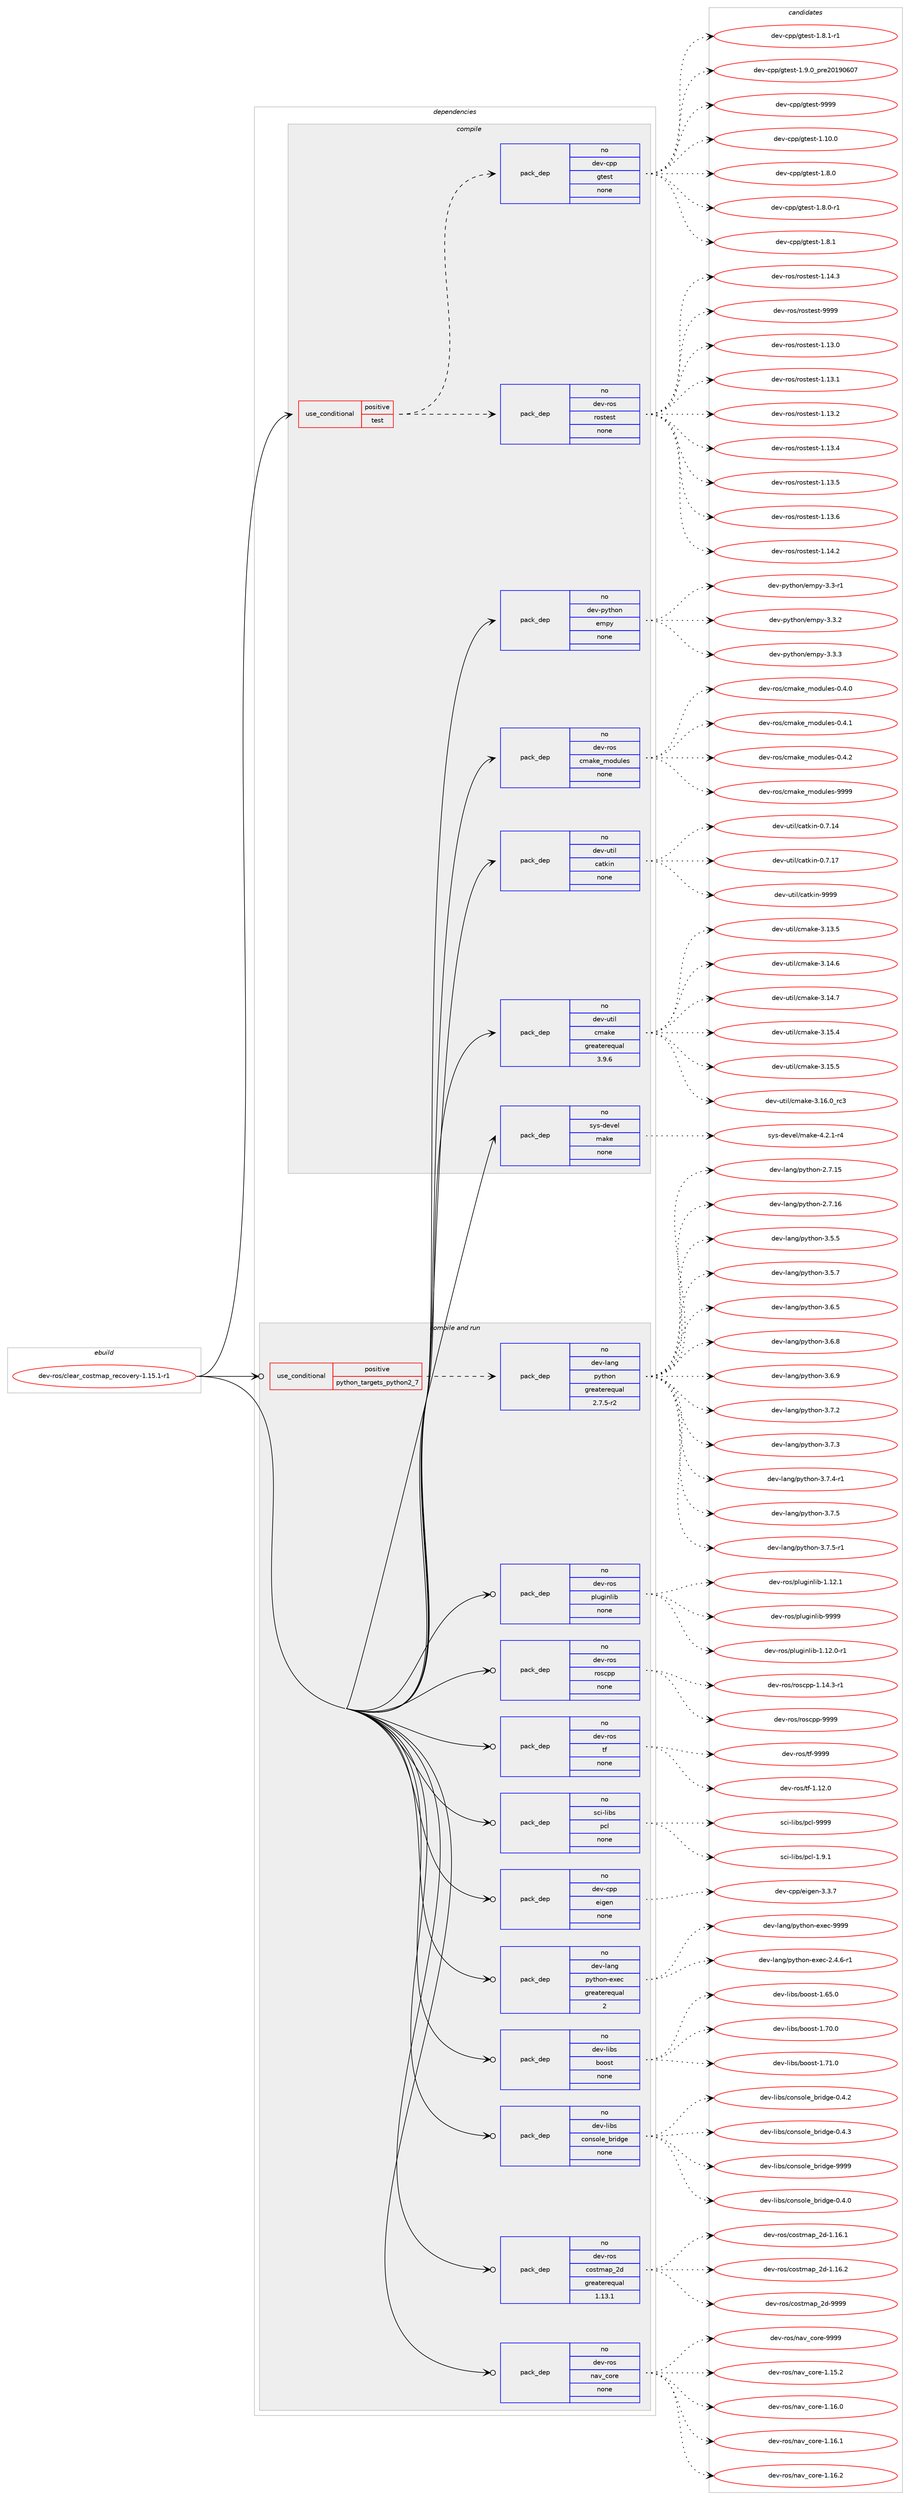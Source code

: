 digraph prolog {

# *************
# Graph options
# *************

newrank=true;
concentrate=true;
compound=true;
graph [rankdir=LR,fontname=Helvetica,fontsize=10,ranksep=1.5];#, ranksep=2.5, nodesep=0.2];
edge  [arrowhead=vee];
node  [fontname=Helvetica,fontsize=10];

# **********
# The ebuild
# **********

subgraph cluster_leftcol {
color=gray;
rank=same;
label=<<i>ebuild</i>>;
id [label="dev-ros/clear_costmap_recovery-1.15.1-r1", color=red, width=4, href="../dev-ros/clear_costmap_recovery-1.15.1-r1.svg"];
}

# ****************
# The dependencies
# ****************

subgraph cluster_midcol {
color=gray;
label=<<i>dependencies</i>>;
subgraph cluster_compile {
fillcolor="#eeeeee";
style=filled;
label=<<i>compile</i>>;
subgraph cond152854 {
dependency649508 [label=<<TABLE BORDER="0" CELLBORDER="1" CELLSPACING="0" CELLPADDING="4"><TR><TD ROWSPAN="3" CELLPADDING="10">use_conditional</TD></TR><TR><TD>positive</TD></TR><TR><TD>test</TD></TR></TABLE>>, shape=none, color=red];
subgraph pack484748 {
dependency649509 [label=<<TABLE BORDER="0" CELLBORDER="1" CELLSPACING="0" CELLPADDING="4" WIDTH="220"><TR><TD ROWSPAN="6" CELLPADDING="30">pack_dep</TD></TR><TR><TD WIDTH="110">no</TD></TR><TR><TD>dev-ros</TD></TR><TR><TD>rostest</TD></TR><TR><TD>none</TD></TR><TR><TD></TD></TR></TABLE>>, shape=none, color=blue];
}
dependency649508:e -> dependency649509:w [weight=20,style="dashed",arrowhead="vee"];
subgraph pack484749 {
dependency649510 [label=<<TABLE BORDER="0" CELLBORDER="1" CELLSPACING="0" CELLPADDING="4" WIDTH="220"><TR><TD ROWSPAN="6" CELLPADDING="30">pack_dep</TD></TR><TR><TD WIDTH="110">no</TD></TR><TR><TD>dev-cpp</TD></TR><TR><TD>gtest</TD></TR><TR><TD>none</TD></TR><TR><TD></TD></TR></TABLE>>, shape=none, color=blue];
}
dependency649508:e -> dependency649510:w [weight=20,style="dashed",arrowhead="vee"];
}
id:e -> dependency649508:w [weight=20,style="solid",arrowhead="vee"];
subgraph pack484750 {
dependency649511 [label=<<TABLE BORDER="0" CELLBORDER="1" CELLSPACING="0" CELLPADDING="4" WIDTH="220"><TR><TD ROWSPAN="6" CELLPADDING="30">pack_dep</TD></TR><TR><TD WIDTH="110">no</TD></TR><TR><TD>dev-python</TD></TR><TR><TD>empy</TD></TR><TR><TD>none</TD></TR><TR><TD></TD></TR></TABLE>>, shape=none, color=blue];
}
id:e -> dependency649511:w [weight=20,style="solid",arrowhead="vee"];
subgraph pack484751 {
dependency649512 [label=<<TABLE BORDER="0" CELLBORDER="1" CELLSPACING="0" CELLPADDING="4" WIDTH="220"><TR><TD ROWSPAN="6" CELLPADDING="30">pack_dep</TD></TR><TR><TD WIDTH="110">no</TD></TR><TR><TD>dev-ros</TD></TR><TR><TD>cmake_modules</TD></TR><TR><TD>none</TD></TR><TR><TD></TD></TR></TABLE>>, shape=none, color=blue];
}
id:e -> dependency649512:w [weight=20,style="solid",arrowhead="vee"];
subgraph pack484752 {
dependency649513 [label=<<TABLE BORDER="0" CELLBORDER="1" CELLSPACING="0" CELLPADDING="4" WIDTH="220"><TR><TD ROWSPAN="6" CELLPADDING="30">pack_dep</TD></TR><TR><TD WIDTH="110">no</TD></TR><TR><TD>dev-util</TD></TR><TR><TD>catkin</TD></TR><TR><TD>none</TD></TR><TR><TD></TD></TR></TABLE>>, shape=none, color=blue];
}
id:e -> dependency649513:w [weight=20,style="solid",arrowhead="vee"];
subgraph pack484753 {
dependency649514 [label=<<TABLE BORDER="0" CELLBORDER="1" CELLSPACING="0" CELLPADDING="4" WIDTH="220"><TR><TD ROWSPAN="6" CELLPADDING="30">pack_dep</TD></TR><TR><TD WIDTH="110">no</TD></TR><TR><TD>dev-util</TD></TR><TR><TD>cmake</TD></TR><TR><TD>greaterequal</TD></TR><TR><TD>3.9.6</TD></TR></TABLE>>, shape=none, color=blue];
}
id:e -> dependency649514:w [weight=20,style="solid",arrowhead="vee"];
subgraph pack484754 {
dependency649515 [label=<<TABLE BORDER="0" CELLBORDER="1" CELLSPACING="0" CELLPADDING="4" WIDTH="220"><TR><TD ROWSPAN="6" CELLPADDING="30">pack_dep</TD></TR><TR><TD WIDTH="110">no</TD></TR><TR><TD>sys-devel</TD></TR><TR><TD>make</TD></TR><TR><TD>none</TD></TR><TR><TD></TD></TR></TABLE>>, shape=none, color=blue];
}
id:e -> dependency649515:w [weight=20,style="solid",arrowhead="vee"];
}
subgraph cluster_compileandrun {
fillcolor="#eeeeee";
style=filled;
label=<<i>compile and run</i>>;
subgraph cond152855 {
dependency649516 [label=<<TABLE BORDER="0" CELLBORDER="1" CELLSPACING="0" CELLPADDING="4"><TR><TD ROWSPAN="3" CELLPADDING="10">use_conditional</TD></TR><TR><TD>positive</TD></TR><TR><TD>python_targets_python2_7</TD></TR></TABLE>>, shape=none, color=red];
subgraph pack484755 {
dependency649517 [label=<<TABLE BORDER="0" CELLBORDER="1" CELLSPACING="0" CELLPADDING="4" WIDTH="220"><TR><TD ROWSPAN="6" CELLPADDING="30">pack_dep</TD></TR><TR><TD WIDTH="110">no</TD></TR><TR><TD>dev-lang</TD></TR><TR><TD>python</TD></TR><TR><TD>greaterequal</TD></TR><TR><TD>2.7.5-r2</TD></TR></TABLE>>, shape=none, color=blue];
}
dependency649516:e -> dependency649517:w [weight=20,style="dashed",arrowhead="vee"];
}
id:e -> dependency649516:w [weight=20,style="solid",arrowhead="odotvee"];
subgraph pack484756 {
dependency649518 [label=<<TABLE BORDER="0" CELLBORDER="1" CELLSPACING="0" CELLPADDING="4" WIDTH="220"><TR><TD ROWSPAN="6" CELLPADDING="30">pack_dep</TD></TR><TR><TD WIDTH="110">no</TD></TR><TR><TD>dev-cpp</TD></TR><TR><TD>eigen</TD></TR><TR><TD>none</TD></TR><TR><TD></TD></TR></TABLE>>, shape=none, color=blue];
}
id:e -> dependency649518:w [weight=20,style="solid",arrowhead="odotvee"];
subgraph pack484757 {
dependency649519 [label=<<TABLE BORDER="0" CELLBORDER="1" CELLSPACING="0" CELLPADDING="4" WIDTH="220"><TR><TD ROWSPAN="6" CELLPADDING="30">pack_dep</TD></TR><TR><TD WIDTH="110">no</TD></TR><TR><TD>dev-lang</TD></TR><TR><TD>python-exec</TD></TR><TR><TD>greaterequal</TD></TR><TR><TD>2</TD></TR></TABLE>>, shape=none, color=blue];
}
id:e -> dependency649519:w [weight=20,style="solid",arrowhead="odotvee"];
subgraph pack484758 {
dependency649520 [label=<<TABLE BORDER="0" CELLBORDER="1" CELLSPACING="0" CELLPADDING="4" WIDTH="220"><TR><TD ROWSPAN="6" CELLPADDING="30">pack_dep</TD></TR><TR><TD WIDTH="110">no</TD></TR><TR><TD>dev-libs</TD></TR><TR><TD>boost</TD></TR><TR><TD>none</TD></TR><TR><TD></TD></TR></TABLE>>, shape=none, color=blue];
}
id:e -> dependency649520:w [weight=20,style="solid",arrowhead="odotvee"];
subgraph pack484759 {
dependency649521 [label=<<TABLE BORDER="0" CELLBORDER="1" CELLSPACING="0" CELLPADDING="4" WIDTH="220"><TR><TD ROWSPAN="6" CELLPADDING="30">pack_dep</TD></TR><TR><TD WIDTH="110">no</TD></TR><TR><TD>dev-libs</TD></TR><TR><TD>console_bridge</TD></TR><TR><TD>none</TD></TR><TR><TD></TD></TR></TABLE>>, shape=none, color=blue];
}
id:e -> dependency649521:w [weight=20,style="solid",arrowhead="odotvee"];
subgraph pack484760 {
dependency649522 [label=<<TABLE BORDER="0" CELLBORDER="1" CELLSPACING="0" CELLPADDING="4" WIDTH="220"><TR><TD ROWSPAN="6" CELLPADDING="30">pack_dep</TD></TR><TR><TD WIDTH="110">no</TD></TR><TR><TD>dev-ros</TD></TR><TR><TD>costmap_2d</TD></TR><TR><TD>greaterequal</TD></TR><TR><TD>1.13.1</TD></TR></TABLE>>, shape=none, color=blue];
}
id:e -> dependency649522:w [weight=20,style="solid",arrowhead="odotvee"];
subgraph pack484761 {
dependency649523 [label=<<TABLE BORDER="0" CELLBORDER="1" CELLSPACING="0" CELLPADDING="4" WIDTH="220"><TR><TD ROWSPAN="6" CELLPADDING="30">pack_dep</TD></TR><TR><TD WIDTH="110">no</TD></TR><TR><TD>dev-ros</TD></TR><TR><TD>nav_core</TD></TR><TR><TD>none</TD></TR><TR><TD></TD></TR></TABLE>>, shape=none, color=blue];
}
id:e -> dependency649523:w [weight=20,style="solid",arrowhead="odotvee"];
subgraph pack484762 {
dependency649524 [label=<<TABLE BORDER="0" CELLBORDER="1" CELLSPACING="0" CELLPADDING="4" WIDTH="220"><TR><TD ROWSPAN="6" CELLPADDING="30">pack_dep</TD></TR><TR><TD WIDTH="110">no</TD></TR><TR><TD>dev-ros</TD></TR><TR><TD>pluginlib</TD></TR><TR><TD>none</TD></TR><TR><TD></TD></TR></TABLE>>, shape=none, color=blue];
}
id:e -> dependency649524:w [weight=20,style="solid",arrowhead="odotvee"];
subgraph pack484763 {
dependency649525 [label=<<TABLE BORDER="0" CELLBORDER="1" CELLSPACING="0" CELLPADDING="4" WIDTH="220"><TR><TD ROWSPAN="6" CELLPADDING="30">pack_dep</TD></TR><TR><TD WIDTH="110">no</TD></TR><TR><TD>dev-ros</TD></TR><TR><TD>roscpp</TD></TR><TR><TD>none</TD></TR><TR><TD></TD></TR></TABLE>>, shape=none, color=blue];
}
id:e -> dependency649525:w [weight=20,style="solid",arrowhead="odotvee"];
subgraph pack484764 {
dependency649526 [label=<<TABLE BORDER="0" CELLBORDER="1" CELLSPACING="0" CELLPADDING="4" WIDTH="220"><TR><TD ROWSPAN="6" CELLPADDING="30">pack_dep</TD></TR><TR><TD WIDTH="110">no</TD></TR><TR><TD>dev-ros</TD></TR><TR><TD>tf</TD></TR><TR><TD>none</TD></TR><TR><TD></TD></TR></TABLE>>, shape=none, color=blue];
}
id:e -> dependency649526:w [weight=20,style="solid",arrowhead="odotvee"];
subgraph pack484765 {
dependency649527 [label=<<TABLE BORDER="0" CELLBORDER="1" CELLSPACING="0" CELLPADDING="4" WIDTH="220"><TR><TD ROWSPAN="6" CELLPADDING="30">pack_dep</TD></TR><TR><TD WIDTH="110">no</TD></TR><TR><TD>sci-libs</TD></TR><TR><TD>pcl</TD></TR><TR><TD>none</TD></TR><TR><TD></TD></TR></TABLE>>, shape=none, color=blue];
}
id:e -> dependency649527:w [weight=20,style="solid",arrowhead="odotvee"];
}
subgraph cluster_run {
fillcolor="#eeeeee";
style=filled;
label=<<i>run</i>>;
}
}

# **************
# The candidates
# **************

subgraph cluster_choices {
rank=same;
color=gray;
label=<<i>candidates</i>>;

subgraph choice484748 {
color=black;
nodesep=1;
choice100101118451141111154711411111511610111511645494649514648 [label="dev-ros/rostest-1.13.0", color=red, width=4,href="../dev-ros/rostest-1.13.0.svg"];
choice100101118451141111154711411111511610111511645494649514649 [label="dev-ros/rostest-1.13.1", color=red, width=4,href="../dev-ros/rostest-1.13.1.svg"];
choice100101118451141111154711411111511610111511645494649514650 [label="dev-ros/rostest-1.13.2", color=red, width=4,href="../dev-ros/rostest-1.13.2.svg"];
choice100101118451141111154711411111511610111511645494649514652 [label="dev-ros/rostest-1.13.4", color=red, width=4,href="../dev-ros/rostest-1.13.4.svg"];
choice100101118451141111154711411111511610111511645494649514653 [label="dev-ros/rostest-1.13.5", color=red, width=4,href="../dev-ros/rostest-1.13.5.svg"];
choice100101118451141111154711411111511610111511645494649514654 [label="dev-ros/rostest-1.13.6", color=red, width=4,href="../dev-ros/rostest-1.13.6.svg"];
choice100101118451141111154711411111511610111511645494649524650 [label="dev-ros/rostest-1.14.2", color=red, width=4,href="../dev-ros/rostest-1.14.2.svg"];
choice100101118451141111154711411111511610111511645494649524651 [label="dev-ros/rostest-1.14.3", color=red, width=4,href="../dev-ros/rostest-1.14.3.svg"];
choice10010111845114111115471141111151161011151164557575757 [label="dev-ros/rostest-9999", color=red, width=4,href="../dev-ros/rostest-9999.svg"];
dependency649509:e -> choice100101118451141111154711411111511610111511645494649514648:w [style=dotted,weight="100"];
dependency649509:e -> choice100101118451141111154711411111511610111511645494649514649:w [style=dotted,weight="100"];
dependency649509:e -> choice100101118451141111154711411111511610111511645494649514650:w [style=dotted,weight="100"];
dependency649509:e -> choice100101118451141111154711411111511610111511645494649514652:w [style=dotted,weight="100"];
dependency649509:e -> choice100101118451141111154711411111511610111511645494649514653:w [style=dotted,weight="100"];
dependency649509:e -> choice100101118451141111154711411111511610111511645494649514654:w [style=dotted,weight="100"];
dependency649509:e -> choice100101118451141111154711411111511610111511645494649524650:w [style=dotted,weight="100"];
dependency649509:e -> choice100101118451141111154711411111511610111511645494649524651:w [style=dotted,weight="100"];
dependency649509:e -> choice10010111845114111115471141111151161011151164557575757:w [style=dotted,weight="100"];
}
subgraph choice484749 {
color=black;
nodesep=1;
choice10010111845991121124710311610111511645494649484648 [label="dev-cpp/gtest-1.10.0", color=red, width=4,href="../dev-cpp/gtest-1.10.0.svg"];
choice100101118459911211247103116101115116454946564648 [label="dev-cpp/gtest-1.8.0", color=red, width=4,href="../dev-cpp/gtest-1.8.0.svg"];
choice1001011184599112112471031161011151164549465646484511449 [label="dev-cpp/gtest-1.8.0-r1", color=red, width=4,href="../dev-cpp/gtest-1.8.0-r1.svg"];
choice100101118459911211247103116101115116454946564649 [label="dev-cpp/gtest-1.8.1", color=red, width=4,href="../dev-cpp/gtest-1.8.1.svg"];
choice1001011184599112112471031161011151164549465646494511449 [label="dev-cpp/gtest-1.8.1-r1", color=red, width=4,href="../dev-cpp/gtest-1.8.1-r1.svg"];
choice100101118459911211247103116101115116454946574648951121141015048495748544855 [label="dev-cpp/gtest-1.9.0_pre20190607", color=red, width=4,href="../dev-cpp/gtest-1.9.0_pre20190607.svg"];
choice1001011184599112112471031161011151164557575757 [label="dev-cpp/gtest-9999", color=red, width=4,href="../dev-cpp/gtest-9999.svg"];
dependency649510:e -> choice10010111845991121124710311610111511645494649484648:w [style=dotted,weight="100"];
dependency649510:e -> choice100101118459911211247103116101115116454946564648:w [style=dotted,weight="100"];
dependency649510:e -> choice1001011184599112112471031161011151164549465646484511449:w [style=dotted,weight="100"];
dependency649510:e -> choice100101118459911211247103116101115116454946564649:w [style=dotted,weight="100"];
dependency649510:e -> choice1001011184599112112471031161011151164549465646494511449:w [style=dotted,weight="100"];
dependency649510:e -> choice100101118459911211247103116101115116454946574648951121141015048495748544855:w [style=dotted,weight="100"];
dependency649510:e -> choice1001011184599112112471031161011151164557575757:w [style=dotted,weight="100"];
}
subgraph choice484750 {
color=black;
nodesep=1;
choice1001011184511212111610411111047101109112121455146514511449 [label="dev-python/empy-3.3-r1", color=red, width=4,href="../dev-python/empy-3.3-r1.svg"];
choice1001011184511212111610411111047101109112121455146514650 [label="dev-python/empy-3.3.2", color=red, width=4,href="../dev-python/empy-3.3.2.svg"];
choice1001011184511212111610411111047101109112121455146514651 [label="dev-python/empy-3.3.3", color=red, width=4,href="../dev-python/empy-3.3.3.svg"];
dependency649511:e -> choice1001011184511212111610411111047101109112121455146514511449:w [style=dotted,weight="100"];
dependency649511:e -> choice1001011184511212111610411111047101109112121455146514650:w [style=dotted,weight="100"];
dependency649511:e -> choice1001011184511212111610411111047101109112121455146514651:w [style=dotted,weight="100"];
}
subgraph choice484751 {
color=black;
nodesep=1;
choice1001011184511411111547991099710710195109111100117108101115454846524648 [label="dev-ros/cmake_modules-0.4.0", color=red, width=4,href="../dev-ros/cmake_modules-0.4.0.svg"];
choice1001011184511411111547991099710710195109111100117108101115454846524649 [label="dev-ros/cmake_modules-0.4.1", color=red, width=4,href="../dev-ros/cmake_modules-0.4.1.svg"];
choice1001011184511411111547991099710710195109111100117108101115454846524650 [label="dev-ros/cmake_modules-0.4.2", color=red, width=4,href="../dev-ros/cmake_modules-0.4.2.svg"];
choice10010111845114111115479910997107101951091111001171081011154557575757 [label="dev-ros/cmake_modules-9999", color=red, width=4,href="../dev-ros/cmake_modules-9999.svg"];
dependency649512:e -> choice1001011184511411111547991099710710195109111100117108101115454846524648:w [style=dotted,weight="100"];
dependency649512:e -> choice1001011184511411111547991099710710195109111100117108101115454846524649:w [style=dotted,weight="100"];
dependency649512:e -> choice1001011184511411111547991099710710195109111100117108101115454846524650:w [style=dotted,weight="100"];
dependency649512:e -> choice10010111845114111115479910997107101951091111001171081011154557575757:w [style=dotted,weight="100"];
}
subgraph choice484752 {
color=black;
nodesep=1;
choice1001011184511711610510847999711610710511045484655464952 [label="dev-util/catkin-0.7.14", color=red, width=4,href="../dev-util/catkin-0.7.14.svg"];
choice1001011184511711610510847999711610710511045484655464955 [label="dev-util/catkin-0.7.17", color=red, width=4,href="../dev-util/catkin-0.7.17.svg"];
choice100101118451171161051084799971161071051104557575757 [label="dev-util/catkin-9999", color=red, width=4,href="../dev-util/catkin-9999.svg"];
dependency649513:e -> choice1001011184511711610510847999711610710511045484655464952:w [style=dotted,weight="100"];
dependency649513:e -> choice1001011184511711610510847999711610710511045484655464955:w [style=dotted,weight="100"];
dependency649513:e -> choice100101118451171161051084799971161071051104557575757:w [style=dotted,weight="100"];
}
subgraph choice484753 {
color=black;
nodesep=1;
choice1001011184511711610510847991099710710145514649514653 [label="dev-util/cmake-3.13.5", color=red, width=4,href="../dev-util/cmake-3.13.5.svg"];
choice1001011184511711610510847991099710710145514649524654 [label="dev-util/cmake-3.14.6", color=red, width=4,href="../dev-util/cmake-3.14.6.svg"];
choice1001011184511711610510847991099710710145514649524655 [label="dev-util/cmake-3.14.7", color=red, width=4,href="../dev-util/cmake-3.14.7.svg"];
choice1001011184511711610510847991099710710145514649534652 [label="dev-util/cmake-3.15.4", color=red, width=4,href="../dev-util/cmake-3.15.4.svg"];
choice1001011184511711610510847991099710710145514649534653 [label="dev-util/cmake-3.15.5", color=red, width=4,href="../dev-util/cmake-3.15.5.svg"];
choice1001011184511711610510847991099710710145514649544648951149951 [label="dev-util/cmake-3.16.0_rc3", color=red, width=4,href="../dev-util/cmake-3.16.0_rc3.svg"];
dependency649514:e -> choice1001011184511711610510847991099710710145514649514653:w [style=dotted,weight="100"];
dependency649514:e -> choice1001011184511711610510847991099710710145514649524654:w [style=dotted,weight="100"];
dependency649514:e -> choice1001011184511711610510847991099710710145514649524655:w [style=dotted,weight="100"];
dependency649514:e -> choice1001011184511711610510847991099710710145514649534652:w [style=dotted,weight="100"];
dependency649514:e -> choice1001011184511711610510847991099710710145514649534653:w [style=dotted,weight="100"];
dependency649514:e -> choice1001011184511711610510847991099710710145514649544648951149951:w [style=dotted,weight="100"];
}
subgraph choice484754 {
color=black;
nodesep=1;
choice1151211154510010111810110847109971071014552465046494511452 [label="sys-devel/make-4.2.1-r4", color=red, width=4,href="../sys-devel/make-4.2.1-r4.svg"];
dependency649515:e -> choice1151211154510010111810110847109971071014552465046494511452:w [style=dotted,weight="100"];
}
subgraph choice484755 {
color=black;
nodesep=1;
choice10010111845108971101034711212111610411111045504655464953 [label="dev-lang/python-2.7.15", color=red, width=4,href="../dev-lang/python-2.7.15.svg"];
choice10010111845108971101034711212111610411111045504655464954 [label="dev-lang/python-2.7.16", color=red, width=4,href="../dev-lang/python-2.7.16.svg"];
choice100101118451089711010347112121116104111110455146534653 [label="dev-lang/python-3.5.5", color=red, width=4,href="../dev-lang/python-3.5.5.svg"];
choice100101118451089711010347112121116104111110455146534655 [label="dev-lang/python-3.5.7", color=red, width=4,href="../dev-lang/python-3.5.7.svg"];
choice100101118451089711010347112121116104111110455146544653 [label="dev-lang/python-3.6.5", color=red, width=4,href="../dev-lang/python-3.6.5.svg"];
choice100101118451089711010347112121116104111110455146544656 [label="dev-lang/python-3.6.8", color=red, width=4,href="../dev-lang/python-3.6.8.svg"];
choice100101118451089711010347112121116104111110455146544657 [label="dev-lang/python-3.6.9", color=red, width=4,href="../dev-lang/python-3.6.9.svg"];
choice100101118451089711010347112121116104111110455146554650 [label="dev-lang/python-3.7.2", color=red, width=4,href="../dev-lang/python-3.7.2.svg"];
choice100101118451089711010347112121116104111110455146554651 [label="dev-lang/python-3.7.3", color=red, width=4,href="../dev-lang/python-3.7.3.svg"];
choice1001011184510897110103471121211161041111104551465546524511449 [label="dev-lang/python-3.7.4-r1", color=red, width=4,href="../dev-lang/python-3.7.4-r1.svg"];
choice100101118451089711010347112121116104111110455146554653 [label="dev-lang/python-3.7.5", color=red, width=4,href="../dev-lang/python-3.7.5.svg"];
choice1001011184510897110103471121211161041111104551465546534511449 [label="dev-lang/python-3.7.5-r1", color=red, width=4,href="../dev-lang/python-3.7.5-r1.svg"];
dependency649517:e -> choice10010111845108971101034711212111610411111045504655464953:w [style=dotted,weight="100"];
dependency649517:e -> choice10010111845108971101034711212111610411111045504655464954:w [style=dotted,weight="100"];
dependency649517:e -> choice100101118451089711010347112121116104111110455146534653:w [style=dotted,weight="100"];
dependency649517:e -> choice100101118451089711010347112121116104111110455146534655:w [style=dotted,weight="100"];
dependency649517:e -> choice100101118451089711010347112121116104111110455146544653:w [style=dotted,weight="100"];
dependency649517:e -> choice100101118451089711010347112121116104111110455146544656:w [style=dotted,weight="100"];
dependency649517:e -> choice100101118451089711010347112121116104111110455146544657:w [style=dotted,weight="100"];
dependency649517:e -> choice100101118451089711010347112121116104111110455146554650:w [style=dotted,weight="100"];
dependency649517:e -> choice100101118451089711010347112121116104111110455146554651:w [style=dotted,weight="100"];
dependency649517:e -> choice1001011184510897110103471121211161041111104551465546524511449:w [style=dotted,weight="100"];
dependency649517:e -> choice100101118451089711010347112121116104111110455146554653:w [style=dotted,weight="100"];
dependency649517:e -> choice1001011184510897110103471121211161041111104551465546534511449:w [style=dotted,weight="100"];
}
subgraph choice484756 {
color=black;
nodesep=1;
choice100101118459911211247101105103101110455146514655 [label="dev-cpp/eigen-3.3.7", color=red, width=4,href="../dev-cpp/eigen-3.3.7.svg"];
dependency649518:e -> choice100101118459911211247101105103101110455146514655:w [style=dotted,weight="100"];
}
subgraph choice484757 {
color=black;
nodesep=1;
choice10010111845108971101034711212111610411111045101120101994550465246544511449 [label="dev-lang/python-exec-2.4.6-r1", color=red, width=4,href="../dev-lang/python-exec-2.4.6-r1.svg"];
choice10010111845108971101034711212111610411111045101120101994557575757 [label="dev-lang/python-exec-9999", color=red, width=4,href="../dev-lang/python-exec-9999.svg"];
dependency649519:e -> choice10010111845108971101034711212111610411111045101120101994550465246544511449:w [style=dotted,weight="100"];
dependency649519:e -> choice10010111845108971101034711212111610411111045101120101994557575757:w [style=dotted,weight="100"];
}
subgraph choice484758 {
color=black;
nodesep=1;
choice1001011184510810598115479811111111511645494654534648 [label="dev-libs/boost-1.65.0", color=red, width=4,href="../dev-libs/boost-1.65.0.svg"];
choice1001011184510810598115479811111111511645494655484648 [label="dev-libs/boost-1.70.0", color=red, width=4,href="../dev-libs/boost-1.70.0.svg"];
choice1001011184510810598115479811111111511645494655494648 [label="dev-libs/boost-1.71.0", color=red, width=4,href="../dev-libs/boost-1.71.0.svg"];
dependency649520:e -> choice1001011184510810598115479811111111511645494654534648:w [style=dotted,weight="100"];
dependency649520:e -> choice1001011184510810598115479811111111511645494655484648:w [style=dotted,weight="100"];
dependency649520:e -> choice1001011184510810598115479811111111511645494655494648:w [style=dotted,weight="100"];
}
subgraph choice484759 {
color=black;
nodesep=1;
choice100101118451081059811547991111101151111081019598114105100103101454846524648 [label="dev-libs/console_bridge-0.4.0", color=red, width=4,href="../dev-libs/console_bridge-0.4.0.svg"];
choice100101118451081059811547991111101151111081019598114105100103101454846524650 [label="dev-libs/console_bridge-0.4.2", color=red, width=4,href="../dev-libs/console_bridge-0.4.2.svg"];
choice100101118451081059811547991111101151111081019598114105100103101454846524651 [label="dev-libs/console_bridge-0.4.3", color=red, width=4,href="../dev-libs/console_bridge-0.4.3.svg"];
choice1001011184510810598115479911111011511110810195981141051001031014557575757 [label="dev-libs/console_bridge-9999", color=red, width=4,href="../dev-libs/console_bridge-9999.svg"];
dependency649521:e -> choice100101118451081059811547991111101151111081019598114105100103101454846524648:w [style=dotted,weight="100"];
dependency649521:e -> choice100101118451081059811547991111101151111081019598114105100103101454846524650:w [style=dotted,weight="100"];
dependency649521:e -> choice100101118451081059811547991111101151111081019598114105100103101454846524651:w [style=dotted,weight="100"];
dependency649521:e -> choice1001011184510810598115479911111011511110810195981141051001031014557575757:w [style=dotted,weight="100"];
}
subgraph choice484760 {
color=black;
nodesep=1;
choice10010111845114111115479911111511610997112955010045494649544649 [label="dev-ros/costmap_2d-1.16.1", color=red, width=4,href="../dev-ros/costmap_2d-1.16.1.svg"];
choice10010111845114111115479911111511610997112955010045494649544650 [label="dev-ros/costmap_2d-1.16.2", color=red, width=4,href="../dev-ros/costmap_2d-1.16.2.svg"];
choice1001011184511411111547991111151161099711295501004557575757 [label="dev-ros/costmap_2d-9999", color=red, width=4,href="../dev-ros/costmap_2d-9999.svg"];
dependency649522:e -> choice10010111845114111115479911111511610997112955010045494649544649:w [style=dotted,weight="100"];
dependency649522:e -> choice10010111845114111115479911111511610997112955010045494649544650:w [style=dotted,weight="100"];
dependency649522:e -> choice1001011184511411111547991111151161099711295501004557575757:w [style=dotted,weight="100"];
}
subgraph choice484761 {
color=black;
nodesep=1;
choice100101118451141111154711097118959911111410145494649534650 [label="dev-ros/nav_core-1.15.2", color=red, width=4,href="../dev-ros/nav_core-1.15.2.svg"];
choice100101118451141111154711097118959911111410145494649544648 [label="dev-ros/nav_core-1.16.0", color=red, width=4,href="../dev-ros/nav_core-1.16.0.svg"];
choice100101118451141111154711097118959911111410145494649544649 [label="dev-ros/nav_core-1.16.1", color=red, width=4,href="../dev-ros/nav_core-1.16.1.svg"];
choice100101118451141111154711097118959911111410145494649544650 [label="dev-ros/nav_core-1.16.2", color=red, width=4,href="../dev-ros/nav_core-1.16.2.svg"];
choice10010111845114111115471109711895991111141014557575757 [label="dev-ros/nav_core-9999", color=red, width=4,href="../dev-ros/nav_core-9999.svg"];
dependency649523:e -> choice100101118451141111154711097118959911111410145494649534650:w [style=dotted,weight="100"];
dependency649523:e -> choice100101118451141111154711097118959911111410145494649544648:w [style=dotted,weight="100"];
dependency649523:e -> choice100101118451141111154711097118959911111410145494649544649:w [style=dotted,weight="100"];
dependency649523:e -> choice100101118451141111154711097118959911111410145494649544650:w [style=dotted,weight="100"];
dependency649523:e -> choice10010111845114111115471109711895991111141014557575757:w [style=dotted,weight="100"];
}
subgraph choice484762 {
color=black;
nodesep=1;
choice100101118451141111154711210811710310511010810598454946495046484511449 [label="dev-ros/pluginlib-1.12.0-r1", color=red, width=4,href="../dev-ros/pluginlib-1.12.0-r1.svg"];
choice10010111845114111115471121081171031051101081059845494649504649 [label="dev-ros/pluginlib-1.12.1", color=red, width=4,href="../dev-ros/pluginlib-1.12.1.svg"];
choice1001011184511411111547112108117103105110108105984557575757 [label="dev-ros/pluginlib-9999", color=red, width=4,href="../dev-ros/pluginlib-9999.svg"];
dependency649524:e -> choice100101118451141111154711210811710310511010810598454946495046484511449:w [style=dotted,weight="100"];
dependency649524:e -> choice10010111845114111115471121081171031051101081059845494649504649:w [style=dotted,weight="100"];
dependency649524:e -> choice1001011184511411111547112108117103105110108105984557575757:w [style=dotted,weight="100"];
}
subgraph choice484763 {
color=black;
nodesep=1;
choice100101118451141111154711411111599112112454946495246514511449 [label="dev-ros/roscpp-1.14.3-r1", color=red, width=4,href="../dev-ros/roscpp-1.14.3-r1.svg"];
choice1001011184511411111547114111115991121124557575757 [label="dev-ros/roscpp-9999", color=red, width=4,href="../dev-ros/roscpp-9999.svg"];
dependency649525:e -> choice100101118451141111154711411111599112112454946495246514511449:w [style=dotted,weight="100"];
dependency649525:e -> choice1001011184511411111547114111115991121124557575757:w [style=dotted,weight="100"];
}
subgraph choice484764 {
color=black;
nodesep=1;
choice100101118451141111154711610245494649504648 [label="dev-ros/tf-1.12.0", color=red, width=4,href="../dev-ros/tf-1.12.0.svg"];
choice10010111845114111115471161024557575757 [label="dev-ros/tf-9999", color=red, width=4,href="../dev-ros/tf-9999.svg"];
dependency649526:e -> choice100101118451141111154711610245494649504648:w [style=dotted,weight="100"];
dependency649526:e -> choice10010111845114111115471161024557575757:w [style=dotted,weight="100"];
}
subgraph choice484765 {
color=black;
nodesep=1;
choice1159910545108105981154711299108454946574649 [label="sci-libs/pcl-1.9.1", color=red, width=4,href="../sci-libs/pcl-1.9.1.svg"];
choice11599105451081059811547112991084557575757 [label="sci-libs/pcl-9999", color=red, width=4,href="../sci-libs/pcl-9999.svg"];
dependency649527:e -> choice1159910545108105981154711299108454946574649:w [style=dotted,weight="100"];
dependency649527:e -> choice11599105451081059811547112991084557575757:w [style=dotted,weight="100"];
}
}

}
